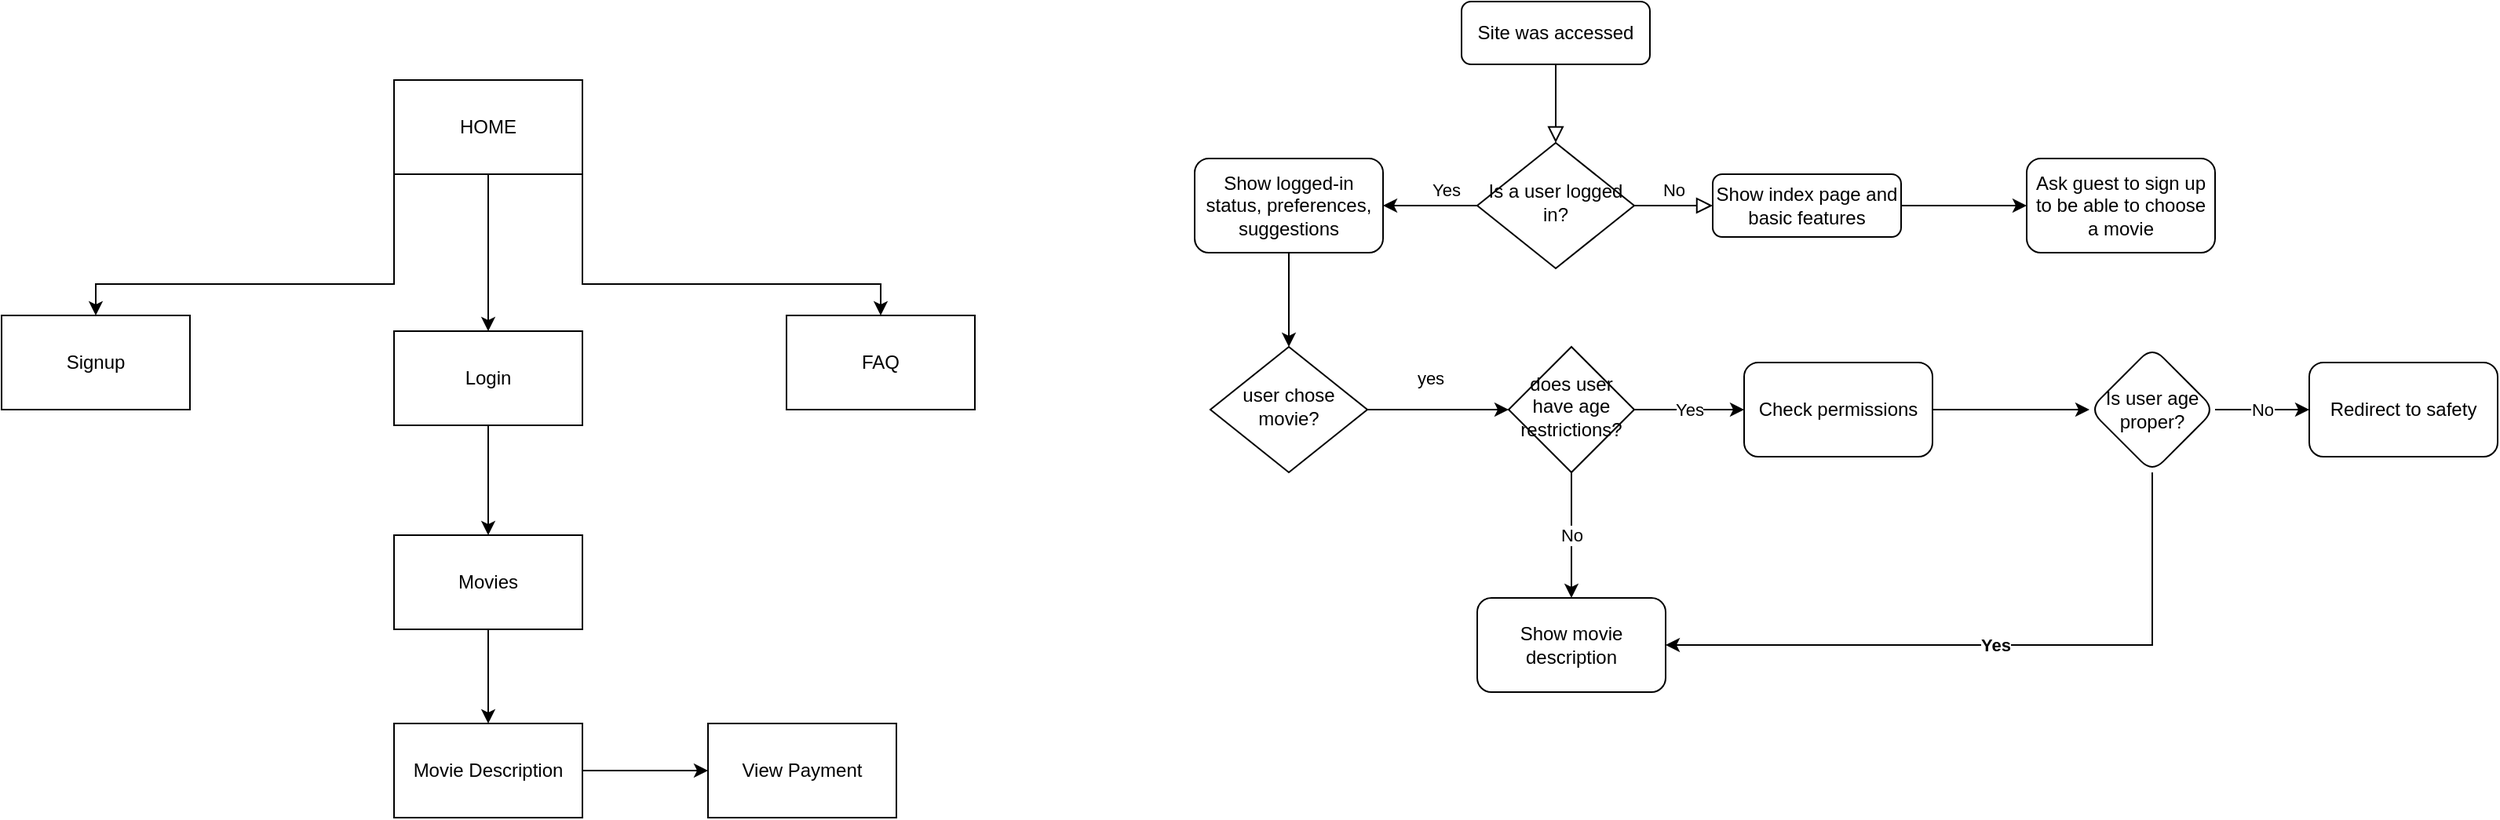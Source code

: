 <mxfile version="14.4.3" type="github">
  <diagram id="C5RBs43oDa-KdzZeNtuy" name="Page-1">
    <mxGraphModel dx="2036" dy="644" grid="1" gridSize="10" guides="1" tooltips="1" connect="1" arrows="1" fold="1" page="1" pageScale="1" pageWidth="827" pageHeight="1169" math="0" shadow="0">
      <root>
        <mxCell id="WIyWlLk6GJQsqaUBKTNV-0" />
        <mxCell id="WIyWlLk6GJQsqaUBKTNV-1" parent="WIyWlLk6GJQsqaUBKTNV-0" />
        <mxCell id="WIyWlLk6GJQsqaUBKTNV-2" value="" style="rounded=0;html=1;jettySize=auto;orthogonalLoop=1;fontSize=11;endArrow=block;endFill=0;endSize=8;strokeWidth=1;shadow=0;labelBackgroundColor=none;edgeStyle=orthogonalEdgeStyle;" parent="WIyWlLk6GJQsqaUBKTNV-1" source="WIyWlLk6GJQsqaUBKTNV-3" target="WIyWlLk6GJQsqaUBKTNV-6" edge="1">
          <mxGeometry relative="1" as="geometry" />
        </mxCell>
        <mxCell id="WIyWlLk6GJQsqaUBKTNV-3" value="Site was accessed" style="rounded=1;whiteSpace=wrap;html=1;fontSize=12;glass=0;strokeWidth=1;shadow=0;" parent="WIyWlLk6GJQsqaUBKTNV-1" vertex="1">
          <mxGeometry x="160" y="80" width="120" height="40" as="geometry" />
        </mxCell>
        <mxCell id="WIyWlLk6GJQsqaUBKTNV-5" value="No" style="edgeStyle=orthogonalEdgeStyle;rounded=0;html=1;jettySize=auto;orthogonalLoop=1;fontSize=11;endArrow=block;endFill=0;endSize=8;strokeWidth=1;shadow=0;labelBackgroundColor=none;" parent="WIyWlLk6GJQsqaUBKTNV-1" source="WIyWlLk6GJQsqaUBKTNV-6" target="WIyWlLk6GJQsqaUBKTNV-7" edge="1">
          <mxGeometry y="10" relative="1" as="geometry">
            <mxPoint as="offset" />
          </mxGeometry>
        </mxCell>
        <mxCell id="z-5S4XYEeJKcQS0hY8cN-4" value="Yes" style="edgeStyle=orthogonalEdgeStyle;rounded=0;orthogonalLoop=1;jettySize=auto;html=1;" parent="WIyWlLk6GJQsqaUBKTNV-1" source="WIyWlLk6GJQsqaUBKTNV-6" target="z-5S4XYEeJKcQS0hY8cN-2" edge="1">
          <mxGeometry x="-0.333" y="-10" relative="1" as="geometry">
            <mxPoint as="offset" />
          </mxGeometry>
        </mxCell>
        <mxCell id="WIyWlLk6GJQsqaUBKTNV-6" value="Is a user logged in?" style="rhombus;whiteSpace=wrap;html=1;shadow=0;fontFamily=Helvetica;fontSize=12;align=center;strokeWidth=1;spacing=6;spacingTop=-4;" parent="WIyWlLk6GJQsqaUBKTNV-1" vertex="1">
          <mxGeometry x="170" y="170" width="100" height="80" as="geometry" />
        </mxCell>
        <mxCell id="z-5S4XYEeJKcQS0hY8cN-7" value="" style="edgeStyle=orthogonalEdgeStyle;rounded=0;orthogonalLoop=1;jettySize=auto;html=1;" parent="WIyWlLk6GJQsqaUBKTNV-1" source="WIyWlLk6GJQsqaUBKTNV-7" edge="1">
          <mxGeometry relative="1" as="geometry">
            <mxPoint x="520" y="210" as="targetPoint" />
          </mxGeometry>
        </mxCell>
        <mxCell id="WIyWlLk6GJQsqaUBKTNV-7" value="Show index page and basic features" style="rounded=1;whiteSpace=wrap;html=1;fontSize=12;glass=0;strokeWidth=1;shadow=0;" parent="WIyWlLk6GJQsqaUBKTNV-1" vertex="1">
          <mxGeometry x="320" y="190" width="120" height="40" as="geometry" />
        </mxCell>
        <mxCell id="z-5S4XYEeJKcQS0hY8cN-11" value="yes" style="edgeStyle=orthogonalEdgeStyle;rounded=0;orthogonalLoop=1;jettySize=auto;html=1;" parent="WIyWlLk6GJQsqaUBKTNV-1" source="WIyWlLk6GJQsqaUBKTNV-10" target="z-5S4XYEeJKcQS0hY8cN-10" edge="1">
          <mxGeometry x="-0.111" y="20" relative="1" as="geometry">
            <mxPoint as="offset" />
          </mxGeometry>
        </mxCell>
        <mxCell id="WIyWlLk6GJQsqaUBKTNV-10" value="user chose movie?" style="rhombus;whiteSpace=wrap;html=1;shadow=0;fontFamily=Helvetica;fontSize=12;align=center;strokeWidth=1;spacing=6;spacingTop=-4;" parent="WIyWlLk6GJQsqaUBKTNV-1" vertex="1">
          <mxGeometry y="300" width="100" height="80" as="geometry" />
        </mxCell>
        <mxCell id="z-5S4XYEeJKcQS0hY8cN-9" value="" style="edgeStyle=orthogonalEdgeStyle;rounded=0;orthogonalLoop=1;jettySize=auto;html=1;" parent="WIyWlLk6GJQsqaUBKTNV-1" source="z-5S4XYEeJKcQS0hY8cN-2" target="WIyWlLk6GJQsqaUBKTNV-10" edge="1">
          <mxGeometry relative="1" as="geometry" />
        </mxCell>
        <mxCell id="z-5S4XYEeJKcQS0hY8cN-2" value="Show logged-in status, preferences, suggestions" style="rounded=1;whiteSpace=wrap;html=1;" parent="WIyWlLk6GJQsqaUBKTNV-1" vertex="1">
          <mxGeometry x="-10" y="180" width="120" height="60" as="geometry" />
        </mxCell>
        <mxCell id="z-5S4XYEeJKcQS0hY8cN-8" value="&lt;div&gt;Ask guest to sign up to be able to choose a movie&lt;/div&gt;" style="rounded=1;whiteSpace=wrap;html=1;" parent="WIyWlLk6GJQsqaUBKTNV-1" vertex="1">
          <mxGeometry x="520" y="180" width="120" height="60" as="geometry" />
        </mxCell>
        <mxCell id="z-5S4XYEeJKcQS0hY8cN-13" value="Yes" style="edgeStyle=orthogonalEdgeStyle;rounded=0;orthogonalLoop=1;jettySize=auto;html=1;" parent="WIyWlLk6GJQsqaUBKTNV-1" source="z-5S4XYEeJKcQS0hY8cN-10" target="z-5S4XYEeJKcQS0hY8cN-12" edge="1">
          <mxGeometry relative="1" as="geometry" />
        </mxCell>
        <mxCell id="z-5S4XYEeJKcQS0hY8cN-15" value="No" style="edgeStyle=orthogonalEdgeStyle;rounded=0;orthogonalLoop=1;jettySize=auto;html=1;" parent="WIyWlLk6GJQsqaUBKTNV-1" source="z-5S4XYEeJKcQS0hY8cN-10" target="z-5S4XYEeJKcQS0hY8cN-14" edge="1">
          <mxGeometry relative="1" as="geometry" />
        </mxCell>
        <mxCell id="z-5S4XYEeJKcQS0hY8cN-10" value="does user have age restrictions?" style="rhombus;whiteSpace=wrap;html=1;shadow=0;strokeWidth=1;spacing=6;spacingTop=-4;" parent="WIyWlLk6GJQsqaUBKTNV-1" vertex="1">
          <mxGeometry x="190" y="300" width="80" height="80" as="geometry" />
        </mxCell>
        <mxCell id="z-5S4XYEeJKcQS0hY8cN-17" value="" style="edgeStyle=orthogonalEdgeStyle;rounded=0;orthogonalLoop=1;jettySize=auto;html=1;" parent="WIyWlLk6GJQsqaUBKTNV-1" source="z-5S4XYEeJKcQS0hY8cN-12" target="z-5S4XYEeJKcQS0hY8cN-16" edge="1">
          <mxGeometry relative="1" as="geometry" />
        </mxCell>
        <mxCell id="z-5S4XYEeJKcQS0hY8cN-12" value="Check permissions" style="rounded=1;whiteSpace=wrap;html=1;" parent="WIyWlLk6GJQsqaUBKTNV-1" vertex="1">
          <mxGeometry x="340" y="310" width="120" height="60" as="geometry" />
        </mxCell>
        <mxCell id="z-5S4XYEeJKcQS0hY8cN-14" value="Show movie description" style="rounded=1;whiteSpace=wrap;html=1;" parent="WIyWlLk6GJQsqaUBKTNV-1" vertex="1">
          <mxGeometry x="170" y="460" width="120" height="60" as="geometry" />
        </mxCell>
        <mxCell id="z-5S4XYEeJKcQS0hY8cN-19" value="No" style="edgeStyle=orthogonalEdgeStyle;rounded=0;orthogonalLoop=1;jettySize=auto;html=1;" parent="WIyWlLk6GJQsqaUBKTNV-1" source="z-5S4XYEeJKcQS0hY8cN-16" target="z-5S4XYEeJKcQS0hY8cN-18" edge="1">
          <mxGeometry relative="1" as="geometry" />
        </mxCell>
        <mxCell id="z-5S4XYEeJKcQS0hY8cN-21" value="Yes" style="edgeStyle=orthogonalEdgeStyle;rounded=0;orthogonalLoop=1;jettySize=auto;html=1;entryX=1;entryY=0.5;entryDx=0;entryDy=0;fontStyle=1" parent="WIyWlLk6GJQsqaUBKTNV-1" source="z-5S4XYEeJKcQS0hY8cN-16" target="z-5S4XYEeJKcQS0hY8cN-14" edge="1">
          <mxGeometry relative="1" as="geometry">
            <mxPoint x="600" y="460" as="targetPoint" />
            <Array as="points">
              <mxPoint x="600" y="490" />
            </Array>
          </mxGeometry>
        </mxCell>
        <mxCell id="z-5S4XYEeJKcQS0hY8cN-16" value="&lt;div&gt;Is user age proper?&lt;/div&gt;" style="rhombus;whiteSpace=wrap;html=1;rounded=1;" parent="WIyWlLk6GJQsqaUBKTNV-1" vertex="1">
          <mxGeometry x="560" y="300" width="80" height="80" as="geometry" />
        </mxCell>
        <mxCell id="z-5S4XYEeJKcQS0hY8cN-18" value="&lt;div&gt;Redirect to safety&lt;/div&gt;" style="rounded=1;whiteSpace=wrap;html=1;" parent="WIyWlLk6GJQsqaUBKTNV-1" vertex="1">
          <mxGeometry x="700" y="310" width="120" height="60" as="geometry" />
        </mxCell>
        <mxCell id="46LTJSVsbwwzCKKTi2gE-2" value="" style="edgeStyle=orthogonalEdgeStyle;rounded=0;orthogonalLoop=1;jettySize=auto;html=1;" edge="1" parent="WIyWlLk6GJQsqaUBKTNV-1" source="46LTJSVsbwwzCKKTi2gE-0" target="46LTJSVsbwwzCKKTi2gE-1">
          <mxGeometry relative="1" as="geometry" />
        </mxCell>
        <mxCell id="46LTJSVsbwwzCKKTi2gE-5" style="edgeStyle=orthogonalEdgeStyle;rounded=0;orthogonalLoop=1;jettySize=auto;html=1;exitX=0.25;exitY=1;exitDx=0;exitDy=0;entryX=0.5;entryY=0;entryDx=0;entryDy=0;" edge="1" parent="WIyWlLk6GJQsqaUBKTNV-1" source="46LTJSVsbwwzCKKTi2gE-0" target="46LTJSVsbwwzCKKTi2gE-3">
          <mxGeometry relative="1" as="geometry">
            <Array as="points">
              <mxPoint x="-520" y="190" />
              <mxPoint x="-520" y="260" />
              <mxPoint x="-710" y="260" />
            </Array>
          </mxGeometry>
        </mxCell>
        <mxCell id="46LTJSVsbwwzCKKTi2gE-9" style="edgeStyle=orthogonalEdgeStyle;rounded=0;orthogonalLoop=1;jettySize=auto;html=1;exitX=0.75;exitY=1;exitDx=0;exitDy=0;entryX=0.5;entryY=0;entryDx=0;entryDy=0;" edge="1" parent="WIyWlLk6GJQsqaUBKTNV-1" source="46LTJSVsbwwzCKKTi2gE-0" target="46LTJSVsbwwzCKKTi2gE-14">
          <mxGeometry relative="1" as="geometry">
            <mxPoint x="-300" y="270" as="targetPoint" />
            <Array as="points">
              <mxPoint x="-400" y="190" />
              <mxPoint x="-400" y="260" />
              <mxPoint x="-210" y="260" />
            </Array>
          </mxGeometry>
        </mxCell>
        <mxCell id="46LTJSVsbwwzCKKTi2gE-0" value="HOME" style="rounded=0;whiteSpace=wrap;html=1;" vertex="1" parent="WIyWlLk6GJQsqaUBKTNV-1">
          <mxGeometry x="-520" y="130" width="120" height="60" as="geometry" />
        </mxCell>
        <mxCell id="46LTJSVsbwwzCKKTi2gE-15" value="" style="edgeStyle=orthogonalEdgeStyle;rounded=0;orthogonalLoop=1;jettySize=auto;html=1;" edge="1" parent="WIyWlLk6GJQsqaUBKTNV-1" source="46LTJSVsbwwzCKKTi2gE-1" target="46LTJSVsbwwzCKKTi2gE-7">
          <mxGeometry relative="1" as="geometry" />
        </mxCell>
        <mxCell id="46LTJSVsbwwzCKKTi2gE-1" value="Login" style="rounded=0;whiteSpace=wrap;html=1;" vertex="1" parent="WIyWlLk6GJQsqaUBKTNV-1">
          <mxGeometry x="-520" y="290" width="120" height="60" as="geometry" />
        </mxCell>
        <mxCell id="46LTJSVsbwwzCKKTi2gE-3" value="Signup" style="rounded=0;whiteSpace=wrap;html=1;" vertex="1" parent="WIyWlLk6GJQsqaUBKTNV-1">
          <mxGeometry x="-770" y="280" width="120" height="60" as="geometry" />
        </mxCell>
        <mxCell id="46LTJSVsbwwzCKKTi2gE-18" value="" style="edgeStyle=orthogonalEdgeStyle;rounded=0;orthogonalLoop=1;jettySize=auto;html=1;" edge="1" parent="WIyWlLk6GJQsqaUBKTNV-1" source="46LTJSVsbwwzCKKTi2gE-7" target="46LTJSVsbwwzCKKTi2gE-17">
          <mxGeometry relative="1" as="geometry" />
        </mxCell>
        <mxCell id="46LTJSVsbwwzCKKTi2gE-7" value="Movies" style="rounded=0;whiteSpace=wrap;html=1;" vertex="1" parent="WIyWlLk6GJQsqaUBKTNV-1">
          <mxGeometry x="-520" y="420" width="120" height="60" as="geometry" />
        </mxCell>
        <mxCell id="46LTJSVsbwwzCKKTi2gE-10" value="View Payment" style="rounded=0;whiteSpace=wrap;html=1;" vertex="1" parent="WIyWlLk6GJQsqaUBKTNV-1">
          <mxGeometry x="-320" y="540" width="120" height="60" as="geometry" />
        </mxCell>
        <mxCell id="46LTJSVsbwwzCKKTi2gE-13" style="edgeStyle=orthogonalEdgeStyle;rounded=0;orthogonalLoop=1;jettySize=auto;html=1;exitX=0.5;exitY=1;exitDx=0;exitDy=0;" edge="1" parent="WIyWlLk6GJQsqaUBKTNV-1">
          <mxGeometry relative="1" as="geometry">
            <mxPoint x="-160" y="340" as="sourcePoint" />
            <mxPoint x="-160" y="340" as="targetPoint" />
          </mxGeometry>
        </mxCell>
        <mxCell id="46LTJSVsbwwzCKKTi2gE-14" value="&lt;div&gt;FAQ&lt;/div&gt;" style="rounded=0;whiteSpace=wrap;html=1;" vertex="1" parent="WIyWlLk6GJQsqaUBKTNV-1">
          <mxGeometry x="-270" y="280" width="120" height="60" as="geometry" />
        </mxCell>
        <mxCell id="46LTJSVsbwwzCKKTi2gE-19" value="" style="edgeStyle=orthogonalEdgeStyle;rounded=0;orthogonalLoop=1;jettySize=auto;html=1;" edge="1" parent="WIyWlLk6GJQsqaUBKTNV-1" source="46LTJSVsbwwzCKKTi2gE-17" target="46LTJSVsbwwzCKKTi2gE-10">
          <mxGeometry relative="1" as="geometry" />
        </mxCell>
        <mxCell id="46LTJSVsbwwzCKKTi2gE-17" value="&lt;div&gt;Movie Description&lt;/div&gt;" style="rounded=0;whiteSpace=wrap;html=1;" vertex="1" parent="WIyWlLk6GJQsqaUBKTNV-1">
          <mxGeometry x="-520" y="540" width="120" height="60" as="geometry" />
        </mxCell>
      </root>
    </mxGraphModel>
  </diagram>
</mxfile>

